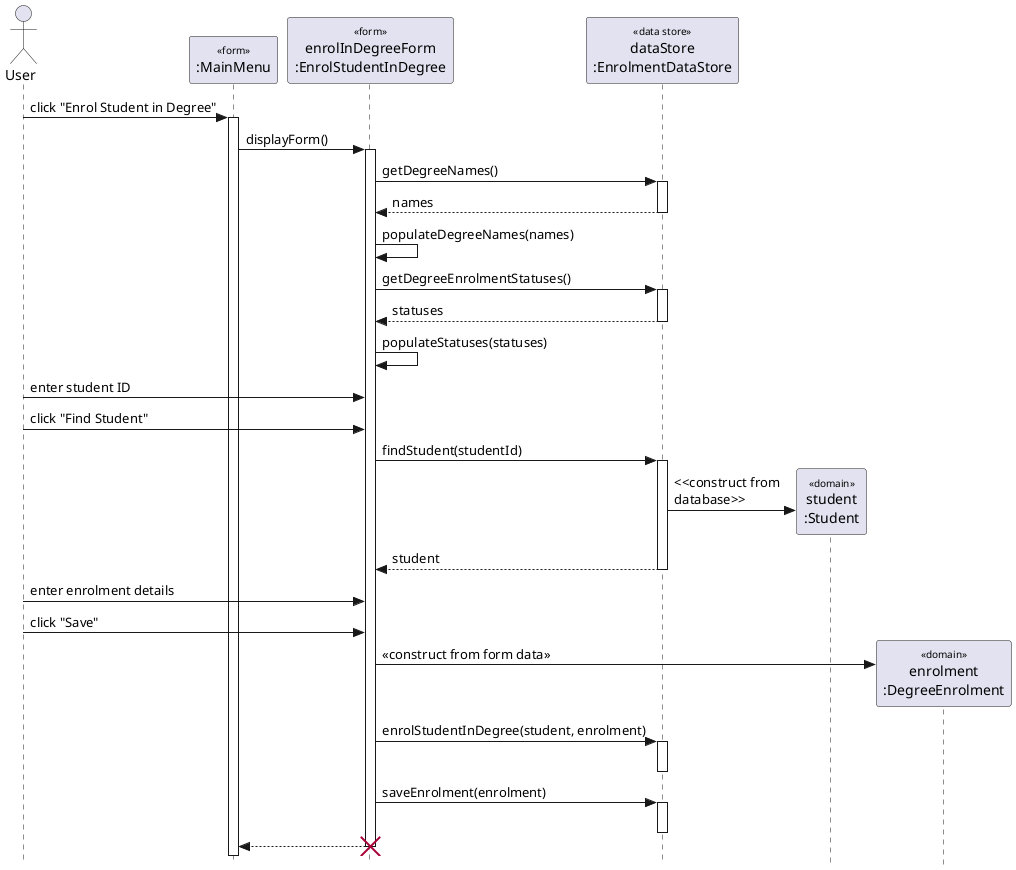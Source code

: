 @startuml

' ======= Style / Layout Tweaks =======

skinparam {
  Style StrictUML
  SequenceStereotype {
    Font {
      Size 10
      Style plain
    }
  }
}

' ======= Participants =======

actor "User" as user
participant ":MainMenu" as menu <<form>>
participant "enrolInDegreeForm\n:EnrolStudentInDegree" as degreeForm <<form>>
participant "dataStore\n:EnrolmentDataStore" as dataStore <<data store>>
participant "student\n:Student" as student <<domain>>
participant "enrolment\n:DegreeEnrolment" as enrolment <<domain>>

' ======= Messages =======

user -> menu : click "Enrol Student in Degree"
menu++

menu -> degreeForm : displayForm()
degreeForm++

degreeForm -> dataStore : getDegreeNames()
dataStore++
return names
degreeForm -> degreeForm : populateDegreeNames(names)

degreeForm -> dataStore : getDegreeEnrolmentStatuses()
dataStore++
return statuses

degreeForm -> degreeForm : populateStatuses(statuses)

user -> degreeForm : enter student ID
user -> degreeForm : click "Find Student"

degreeForm -> dataStore : findStudent(studentId)
dataStore++
create student
dataStore -> student : <<construct from\ndatabase>>
return student

user -> degreeForm : enter enrolment details

user -> degreeForm : click "Save"

create enrolment
degreeForm -> enrolment : <<construct from form data>>
degreeForm -> dataStore : enrolStudentInDegree(student, enrolment)
dataStore++
deactivate dataStore
degreeForm -> dataStore : saveEnrolment(enrolment)
dataStore++
deactivate dataStore
return
destroy degreeForm
@enduml
